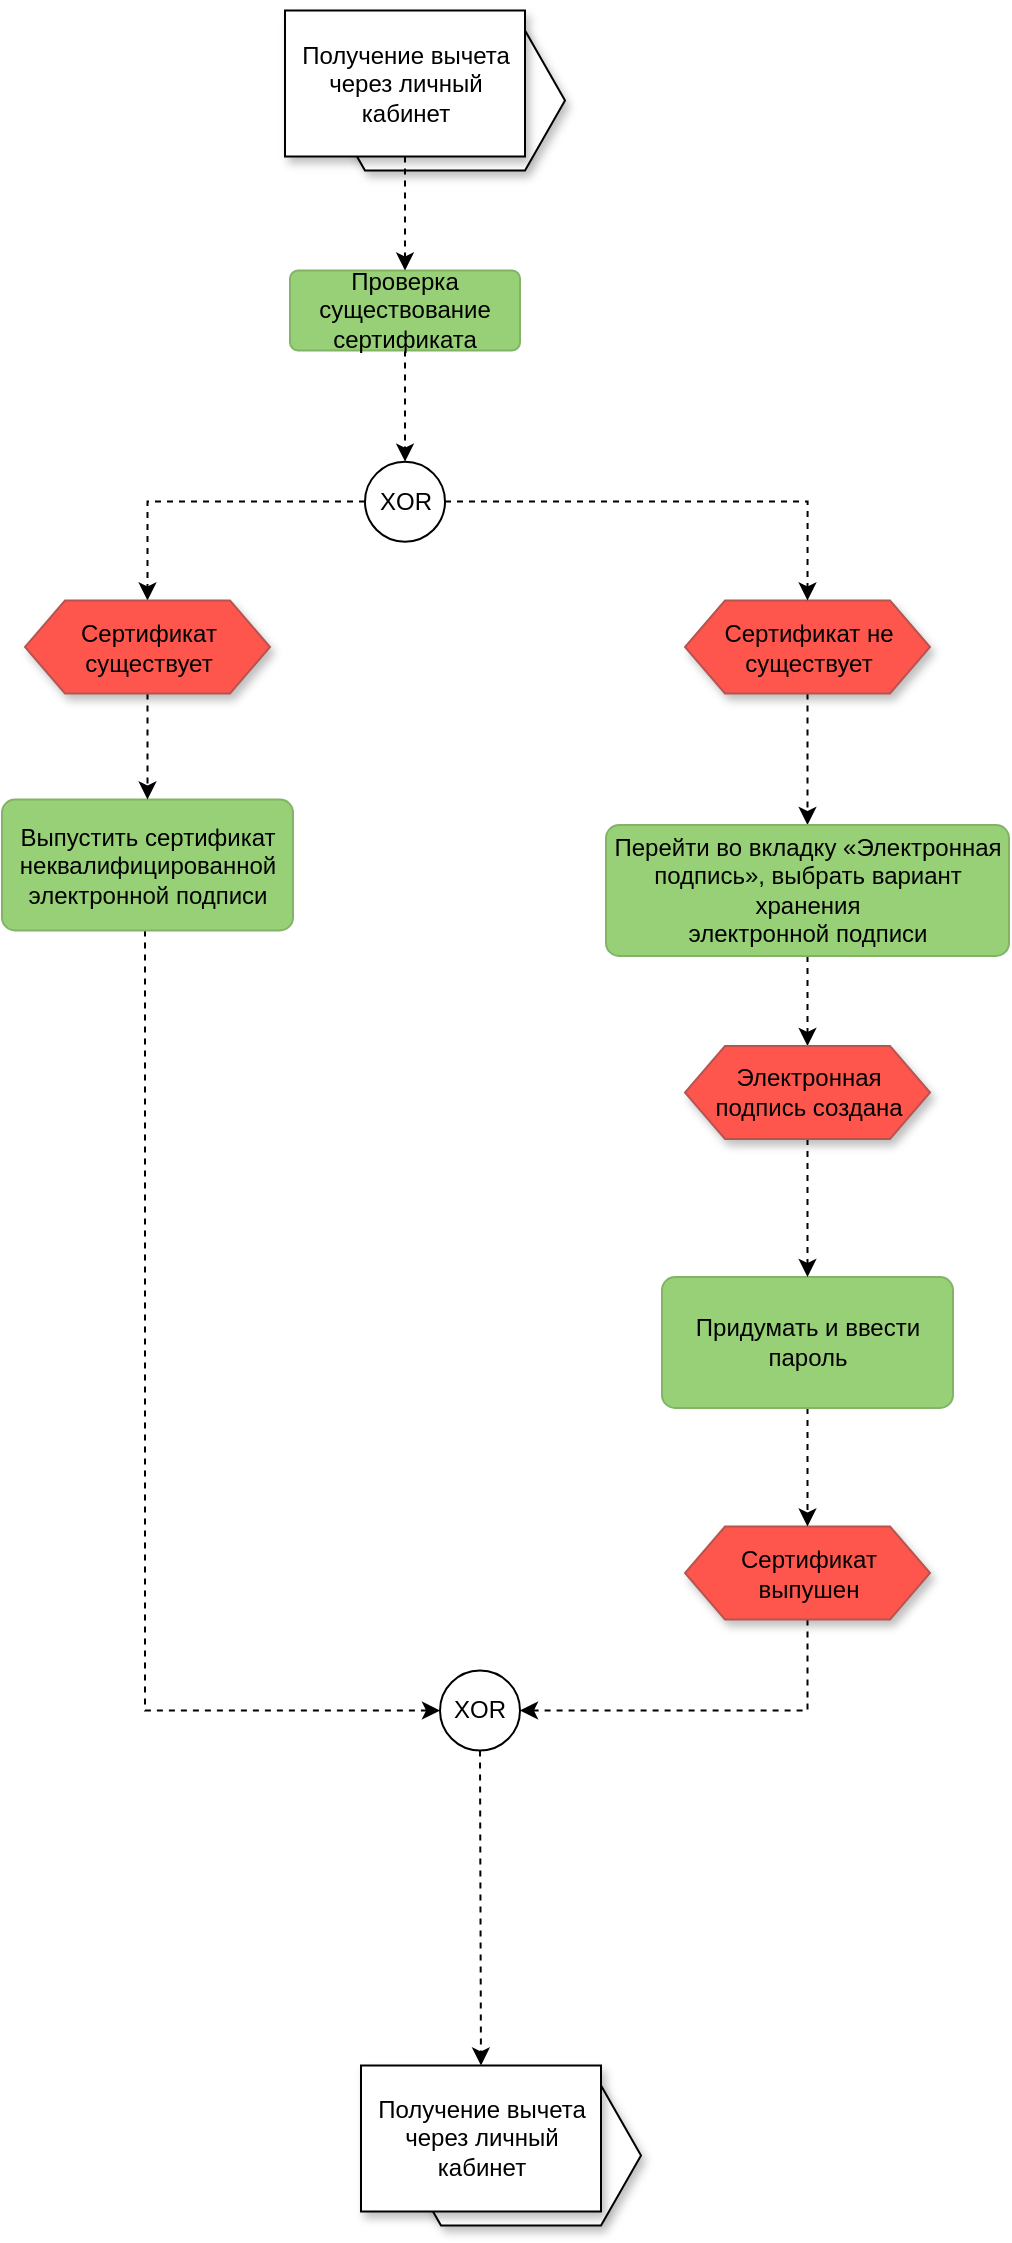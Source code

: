 <mxfile version="20.8.16" type="device"><diagram name="Страница — 1" id="Iz-HPFrRvookkUTsKBIt"><mxGraphModel dx="2722" dy="4679" grid="1" gridSize="10" guides="1" tooltips="1" connect="1" arrows="1" fold="1" page="1" pageScale="1" pageWidth="827" pageHeight="1169" math="0" shadow="0"><root><mxCell id="0"/><mxCell id="1" parent="0"/><mxCell id="tvUgkEQ9oorEayazKqwI-280" style="edgeStyle=orthogonalEdgeStyle;rounded=0;jumpStyle=arc;orthogonalLoop=1;jettySize=auto;html=1;entryX=0;entryY=0.5;entryDx=0;entryDy=0;dashed=1;fontColor=#171717;endArrow=classic;endFill=1;" parent="1" source="tvUgkEQ9oorEayazKqwI-130" target="tvUgkEQ9oorEayazKqwI-278" edge="1"><mxGeometry relative="1" as="geometry"><Array as="points"><mxPoint x="3451.5" y="336.25"/></Array></mxGeometry></mxCell><mxCell id="tvUgkEQ9oorEayazKqwI-130" value="Выпустить сертификат неквалифицированной электронной подписи" style="rounded=1;arcSize=10;whiteSpace=wrap;html=1;align=center;fillColor=#97D077;strokeColor=#82b366;" parent="1" vertex="1"><mxGeometry x="3380" y="-119.25" width="145.5" height="65.5" as="geometry"/></mxCell><mxCell id="tvUgkEQ9oorEayazKqwI-267" style="edgeStyle=orthogonalEdgeStyle;rounded=0;jumpStyle=arc;orthogonalLoop=1;jettySize=auto;html=1;entryX=1;entryY=0.5;entryDx=0;entryDy=0;dashed=1;fontColor=#171717;endArrow=classic;endFill=1;" parent="1" source="tvUgkEQ9oorEayazKqwI-247" target="tvUgkEQ9oorEayazKqwI-278" edge="1"><mxGeometry relative="1" as="geometry"><Array as="points"><mxPoint x="3782.5" y="336.25"/></Array></mxGeometry></mxCell><mxCell id="tvUgkEQ9oorEayazKqwI-247" value="Сертификат выпушен" style="shape=hexagon;perimeter=hexagonPerimeter2;whiteSpace=wrap;html=1;fixedSize=1;shadow=1;fillColor=#fe564d;strokeColor=#b85450;" parent="1" vertex="1"><mxGeometry x="3721.5" y="244.25" width="122.5" height="46.5" as="geometry"/></mxCell><mxCell id="tvUgkEQ9oorEayazKqwI-254" value="" style="group" parent="1" vertex="1" connectable="0"><mxGeometry x="3521.5" y="-513.75" width="140" height="80" as="geometry"/></mxCell><mxCell id="tvUgkEQ9oorEayazKqwI-255" value="" style="group" parent="tvUgkEQ9oorEayazKqwI-254" vertex="1" connectable="0"><mxGeometry width="140" height="80" as="geometry"/></mxCell><mxCell id="tvUgkEQ9oorEayazKqwI-256" value="" style="shape=hexagon;perimeter=hexagonPerimeter2;whiteSpace=wrap;html=1;fixedSize=1;shadow=1;" parent="tvUgkEQ9oorEayazKqwI-255" vertex="1"><mxGeometry x="20" y="10" width="120" height="70" as="geometry"/></mxCell><mxCell id="tvUgkEQ9oorEayazKqwI-257" value="Получение вычета через личный кабинет" style="rounded=0;whiteSpace=wrap;html=1;shadow=1;" parent="tvUgkEQ9oorEayazKqwI-255" vertex="1"><mxGeometry width="120" height="73" as="geometry"/></mxCell><mxCell id="tvUgkEQ9oorEayazKqwI-258" style="edgeStyle=orthogonalEdgeStyle;rounded=0;jumpStyle=arc;orthogonalLoop=1;jettySize=auto;html=1;dashed=1;fontColor=#171717;endArrow=classic;endFill=1;exitX=0.5;exitY=1;exitDx=0;exitDy=0;entryX=0.5;entryY=0;entryDx=0;entryDy=0;" parent="1" source="tvUgkEQ9oorEayazKqwI-268" target="tvUgkEQ9oorEayazKqwI-272" edge="1"><mxGeometry relative="1" as="geometry"/></mxCell><mxCell id="tvUgkEQ9oorEayazKqwI-262" value="" style="group" parent="1" vertex="1" connectable="0"><mxGeometry x="3559.5" y="513.75" width="140" height="80" as="geometry"/></mxCell><mxCell id="tvUgkEQ9oorEayazKqwI-263" value="" style="group" parent="tvUgkEQ9oorEayazKqwI-262" vertex="1" connectable="0"><mxGeometry width="140" height="80" as="geometry"/></mxCell><mxCell id="tvUgkEQ9oorEayazKqwI-264" value="" style="shape=hexagon;perimeter=hexagonPerimeter2;whiteSpace=wrap;html=1;fixedSize=1;shadow=1;" parent="tvUgkEQ9oorEayazKqwI-263" vertex="1"><mxGeometry x="20" y="10" width="120" height="70" as="geometry"/></mxCell><mxCell id="tvUgkEQ9oorEayazKqwI-265" value="Получение вычета через личный кабинет" style="rounded=0;whiteSpace=wrap;html=1;shadow=1;" parent="tvUgkEQ9oorEayazKqwI-263" vertex="1"><mxGeometry width="120" height="73" as="geometry"/></mxCell><mxCell id="tvUgkEQ9oorEayazKqwI-268" value="Проверка существование сертификата" style="rounded=1;arcSize=10;whiteSpace=wrap;html=1;align=center;fillColor=#97D077;strokeColor=#82b366;" parent="1" vertex="1"><mxGeometry x="3524" y="-383.75" width="115" height="40" as="geometry"/></mxCell><mxCell id="tvUgkEQ9oorEayazKqwI-269" style="edgeStyle=orthogonalEdgeStyle;rounded=0;jumpStyle=arc;orthogonalLoop=1;jettySize=auto;html=1;dashed=1;fontColor=#171717;endArrow=classic;endFill=1;" parent="1" source="tvUgkEQ9oorEayazKqwI-257" target="tvUgkEQ9oorEayazKqwI-268" edge="1"><mxGeometry relative="1" as="geometry"/></mxCell><mxCell id="tvUgkEQ9oorEayazKqwI-281" style="edgeStyle=orthogonalEdgeStyle;rounded=0;jumpStyle=arc;orthogonalLoop=1;jettySize=auto;html=1;dashed=1;fontColor=#171717;endArrow=classic;endFill=1;entryX=0.5;entryY=0;entryDx=0;entryDy=0;" parent="1" source="tvUgkEQ9oorEayazKqwI-271" target="tvUgkEQ9oorEayazKqwI-282" edge="1"><mxGeometry relative="1" as="geometry"><mxPoint x="3782.5" y="-103.75" as="targetPoint"/></mxGeometry></mxCell><mxCell id="tvUgkEQ9oorEayazKqwI-271" value="Сертификат не существует" style="shape=hexagon;perimeter=hexagonPerimeter2;whiteSpace=wrap;html=1;fixedSize=1;shadow=1;fillColor=#fe564d;strokeColor=#b85450;" parent="1" vertex="1"><mxGeometry x="3721.5" y="-218.75" width="122.5" height="46.5" as="geometry"/></mxCell><mxCell id="tvUgkEQ9oorEayazKqwI-274" style="edgeStyle=orthogonalEdgeStyle;rounded=0;jumpStyle=arc;orthogonalLoop=1;jettySize=auto;html=1;dashed=1;fontColor=#171717;endArrow=classic;endFill=1;" parent="1" source="tvUgkEQ9oorEayazKqwI-272" target="tvUgkEQ9oorEayazKqwI-273" edge="1"><mxGeometry relative="1" as="geometry"/></mxCell><mxCell id="tvUgkEQ9oorEayazKqwI-275" style="edgeStyle=orthogonalEdgeStyle;rounded=0;jumpStyle=arc;orthogonalLoop=1;jettySize=auto;html=1;entryX=0.5;entryY=0;entryDx=0;entryDy=0;dashed=1;fontColor=#171717;endArrow=classic;endFill=1;" parent="1" source="tvUgkEQ9oorEayazKqwI-272" target="tvUgkEQ9oorEayazKqwI-271" edge="1"><mxGeometry relative="1" as="geometry"/></mxCell><mxCell id="tvUgkEQ9oorEayazKqwI-272" value="XOR" style="ellipse;whiteSpace=wrap;html=1;aspect=fixed;rotation=0;" parent="1" vertex="1"><mxGeometry x="3561.5" y="-288.18" width="40" height="40" as="geometry"/></mxCell><mxCell id="tvUgkEQ9oorEayazKqwI-276" style="edgeStyle=orthogonalEdgeStyle;rounded=0;jumpStyle=arc;orthogonalLoop=1;jettySize=auto;html=1;dashed=1;fontColor=#171717;endArrow=classic;endFill=1;" parent="1" source="tvUgkEQ9oorEayazKqwI-273" target="tvUgkEQ9oorEayazKqwI-130" edge="1"><mxGeometry relative="1" as="geometry"/></mxCell><mxCell id="tvUgkEQ9oorEayazKqwI-273" value="Сертификат существует" style="shape=hexagon;perimeter=hexagonPerimeter2;whiteSpace=wrap;html=1;fixedSize=1;shadow=1;fillColor=#fe564d;strokeColor=#b85450;" parent="1" vertex="1"><mxGeometry x="3391.5" y="-218.75" width="122.5" height="46.5" as="geometry"/></mxCell><mxCell id="tvUgkEQ9oorEayazKqwI-290" style="edgeStyle=orthogonalEdgeStyle;rounded=0;jumpStyle=arc;orthogonalLoop=1;jettySize=auto;html=1;dashed=1;fontColor=#171717;endArrow=classic;endFill=1;" parent="1" source="tvUgkEQ9oorEayazKqwI-278" target="tvUgkEQ9oorEayazKqwI-265" edge="1"><mxGeometry relative="1" as="geometry"/></mxCell><mxCell id="tvUgkEQ9oorEayazKqwI-278" value="XOR" style="ellipse;whiteSpace=wrap;html=1;aspect=fixed;rotation=0;" parent="1" vertex="1"><mxGeometry x="3599" y="316.25" width="40" height="40" as="geometry"/></mxCell><mxCell id="tvUgkEQ9oorEayazKqwI-286" style="edgeStyle=orthogonalEdgeStyle;rounded=0;jumpStyle=arc;orthogonalLoop=1;jettySize=auto;html=1;entryX=0.5;entryY=0;entryDx=0;entryDy=0;dashed=1;fontColor=#171717;endArrow=classic;endFill=1;" parent="1" source="tvUgkEQ9oorEayazKqwI-282" target="tvUgkEQ9oorEayazKqwI-284" edge="1"><mxGeometry relative="1" as="geometry"/></mxCell><mxCell id="tvUgkEQ9oorEayazKqwI-282" value="Перейти во вкладку «Электронная подпись», выбрать вариант хранения&lt;br&gt;электронной подписи" style="rounded=1;arcSize=10;whiteSpace=wrap;html=1;align=center;fillColor=#97D077;strokeColor=#82b366;" parent="1" vertex="1"><mxGeometry x="3682" y="-106.5" width="201.5" height="65.5" as="geometry"/></mxCell><mxCell id="tvUgkEQ9oorEayazKqwI-289" style="edgeStyle=orthogonalEdgeStyle;rounded=0;jumpStyle=arc;orthogonalLoop=1;jettySize=auto;html=1;dashed=1;fontColor=#171717;endArrow=classic;endFill=1;" parent="1" source="tvUgkEQ9oorEayazKqwI-283" target="tvUgkEQ9oorEayazKqwI-247" edge="1"><mxGeometry relative="1" as="geometry"/></mxCell><mxCell id="tvUgkEQ9oorEayazKqwI-283" value="Придумать и ввести пароль" style="rounded=1;arcSize=10;whiteSpace=wrap;html=1;align=center;fillColor=#97D077;strokeColor=#82b366;" parent="1" vertex="1"><mxGeometry x="3710" y="119.5" width="145.5" height="65.5" as="geometry"/></mxCell><mxCell id="tvUgkEQ9oorEayazKqwI-287" style="edgeStyle=orthogonalEdgeStyle;rounded=0;jumpStyle=arc;orthogonalLoop=1;jettySize=auto;html=1;dashed=1;fontColor=#171717;endArrow=classic;endFill=1;" parent="1" source="tvUgkEQ9oorEayazKqwI-284" target="tvUgkEQ9oorEayazKqwI-283" edge="1"><mxGeometry relative="1" as="geometry"/></mxCell><mxCell id="tvUgkEQ9oorEayazKqwI-284" value="Электронная подпись создана" style="shape=hexagon;perimeter=hexagonPerimeter2;whiteSpace=wrap;html=1;fixedSize=1;shadow=1;fillColor=#fe564d;strokeColor=#b85450;" parent="1" vertex="1"><mxGeometry x="3721.5" y="4" width="122.5" height="46.5" as="geometry"/></mxCell></root></mxGraphModel></diagram></mxfile>
